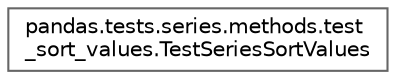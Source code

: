 digraph "Graphical Class Hierarchy"
{
 // LATEX_PDF_SIZE
  bgcolor="transparent";
  edge [fontname=Helvetica,fontsize=10,labelfontname=Helvetica,labelfontsize=10];
  node [fontname=Helvetica,fontsize=10,shape=box,height=0.2,width=0.4];
  rankdir="LR";
  Node0 [id="Node000000",label="pandas.tests.series.methods.test\l_sort_values.TestSeriesSortValues",height=0.2,width=0.4,color="grey40", fillcolor="white", style="filled",URL="$dc/dac/classpandas_1_1tests_1_1series_1_1methods_1_1test__sort__values_1_1TestSeriesSortValues.html",tooltip=" "];
}
